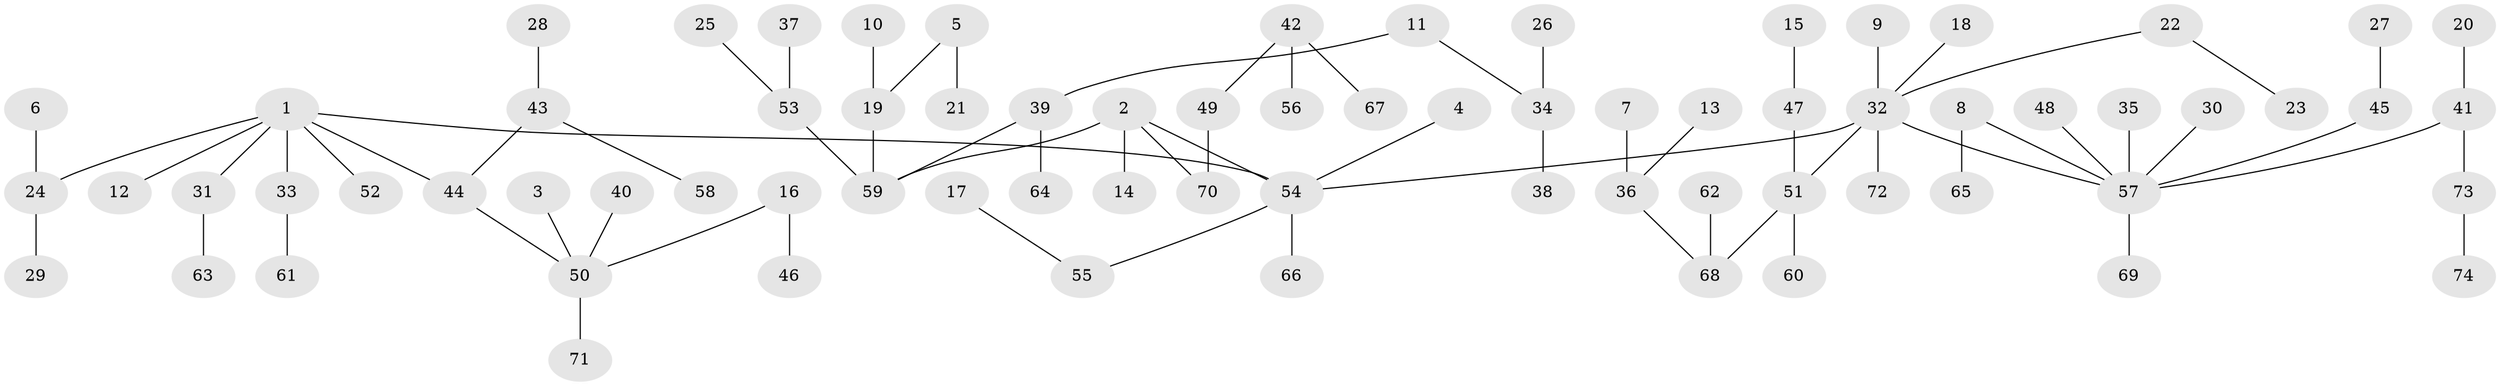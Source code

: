 // original degree distribution, {6: 0.02702702702702703, 3: 0.13513513513513514, 7: 0.006756756756756757, 5: 0.02027027027027027, 2: 0.2905405405405405, 4: 0.04054054054054054, 8: 0.006756756756756757, 1: 0.47297297297297297}
// Generated by graph-tools (version 1.1) at 2025/26/03/09/25 03:26:25]
// undirected, 74 vertices, 73 edges
graph export_dot {
graph [start="1"]
  node [color=gray90,style=filled];
  1;
  2;
  3;
  4;
  5;
  6;
  7;
  8;
  9;
  10;
  11;
  12;
  13;
  14;
  15;
  16;
  17;
  18;
  19;
  20;
  21;
  22;
  23;
  24;
  25;
  26;
  27;
  28;
  29;
  30;
  31;
  32;
  33;
  34;
  35;
  36;
  37;
  38;
  39;
  40;
  41;
  42;
  43;
  44;
  45;
  46;
  47;
  48;
  49;
  50;
  51;
  52;
  53;
  54;
  55;
  56;
  57;
  58;
  59;
  60;
  61;
  62;
  63;
  64;
  65;
  66;
  67;
  68;
  69;
  70;
  71;
  72;
  73;
  74;
  1 -- 12 [weight=1.0];
  1 -- 24 [weight=1.0];
  1 -- 31 [weight=1.0];
  1 -- 33 [weight=1.0];
  1 -- 44 [weight=1.0];
  1 -- 52 [weight=1.0];
  1 -- 54 [weight=1.0];
  2 -- 14 [weight=1.0];
  2 -- 54 [weight=1.0];
  2 -- 59 [weight=1.0];
  2 -- 70 [weight=1.0];
  3 -- 50 [weight=1.0];
  4 -- 54 [weight=1.0];
  5 -- 19 [weight=1.0];
  5 -- 21 [weight=1.0];
  6 -- 24 [weight=1.0];
  7 -- 36 [weight=1.0];
  8 -- 57 [weight=1.0];
  8 -- 65 [weight=1.0];
  9 -- 32 [weight=1.0];
  10 -- 19 [weight=1.0];
  11 -- 34 [weight=1.0];
  11 -- 39 [weight=1.0];
  13 -- 36 [weight=1.0];
  15 -- 47 [weight=1.0];
  16 -- 46 [weight=1.0];
  16 -- 50 [weight=1.0];
  17 -- 55 [weight=1.0];
  18 -- 32 [weight=1.0];
  19 -- 59 [weight=1.0];
  20 -- 41 [weight=1.0];
  22 -- 23 [weight=1.0];
  22 -- 32 [weight=1.0];
  24 -- 29 [weight=1.0];
  25 -- 53 [weight=1.0];
  26 -- 34 [weight=1.0];
  27 -- 45 [weight=1.0];
  28 -- 43 [weight=1.0];
  30 -- 57 [weight=1.0];
  31 -- 63 [weight=1.0];
  32 -- 51 [weight=1.0];
  32 -- 54 [weight=1.0];
  32 -- 57 [weight=1.0];
  32 -- 72 [weight=1.0];
  33 -- 61 [weight=1.0];
  34 -- 38 [weight=1.0];
  35 -- 57 [weight=1.0];
  36 -- 68 [weight=1.0];
  37 -- 53 [weight=1.0];
  39 -- 59 [weight=1.0];
  39 -- 64 [weight=1.0];
  40 -- 50 [weight=1.0];
  41 -- 57 [weight=1.0];
  41 -- 73 [weight=1.0];
  42 -- 49 [weight=1.0];
  42 -- 56 [weight=1.0];
  42 -- 67 [weight=1.0];
  43 -- 44 [weight=1.0];
  43 -- 58 [weight=1.0];
  44 -- 50 [weight=1.0];
  45 -- 57 [weight=1.0];
  47 -- 51 [weight=1.0];
  48 -- 57 [weight=1.0];
  49 -- 70 [weight=1.0];
  50 -- 71 [weight=1.0];
  51 -- 60 [weight=1.0];
  51 -- 68 [weight=1.0];
  53 -- 59 [weight=1.0];
  54 -- 55 [weight=1.0];
  54 -- 66 [weight=1.0];
  57 -- 69 [weight=1.0];
  62 -- 68 [weight=1.0];
  73 -- 74 [weight=1.0];
}
